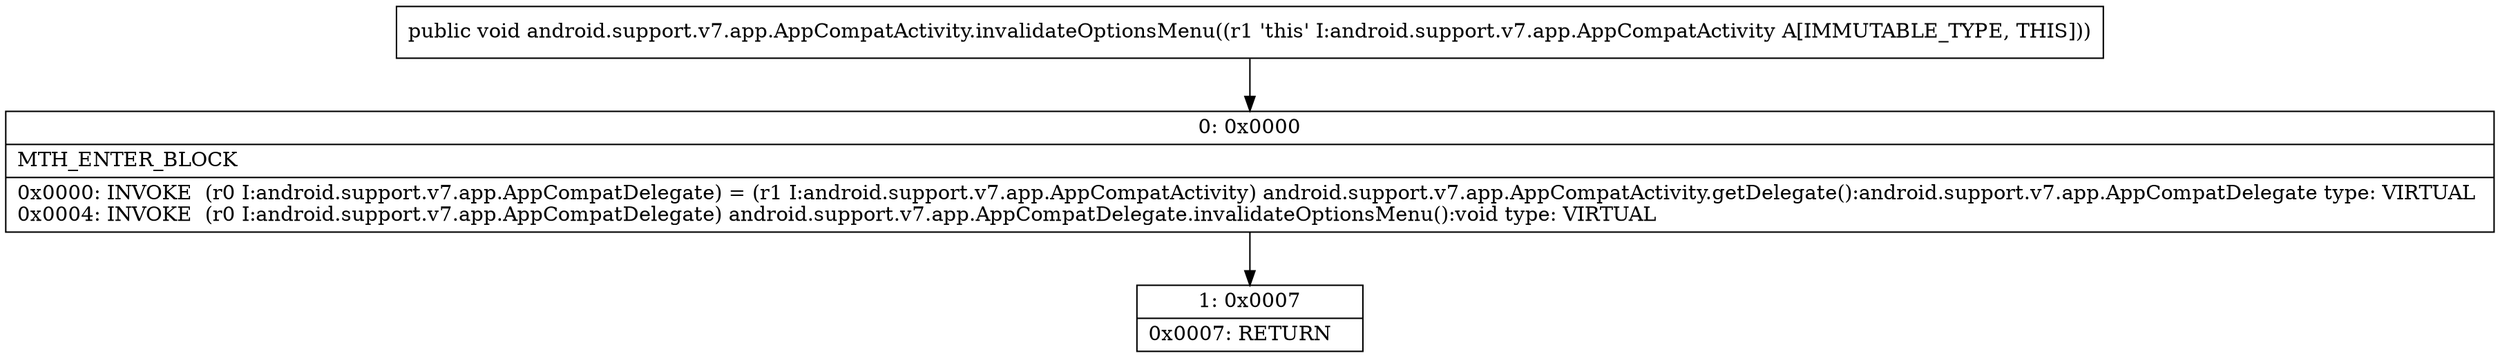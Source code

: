 digraph "CFG forandroid.support.v7.app.AppCompatActivity.invalidateOptionsMenu()V" {
Node_0 [shape=record,label="{0\:\ 0x0000|MTH_ENTER_BLOCK\l|0x0000: INVOKE  (r0 I:android.support.v7.app.AppCompatDelegate) = (r1 I:android.support.v7.app.AppCompatActivity) android.support.v7.app.AppCompatActivity.getDelegate():android.support.v7.app.AppCompatDelegate type: VIRTUAL \l0x0004: INVOKE  (r0 I:android.support.v7.app.AppCompatDelegate) android.support.v7.app.AppCompatDelegate.invalidateOptionsMenu():void type: VIRTUAL \l}"];
Node_1 [shape=record,label="{1\:\ 0x0007|0x0007: RETURN   \l}"];
MethodNode[shape=record,label="{public void android.support.v7.app.AppCompatActivity.invalidateOptionsMenu((r1 'this' I:android.support.v7.app.AppCompatActivity A[IMMUTABLE_TYPE, THIS])) }"];
MethodNode -> Node_0;
Node_0 -> Node_1;
}

